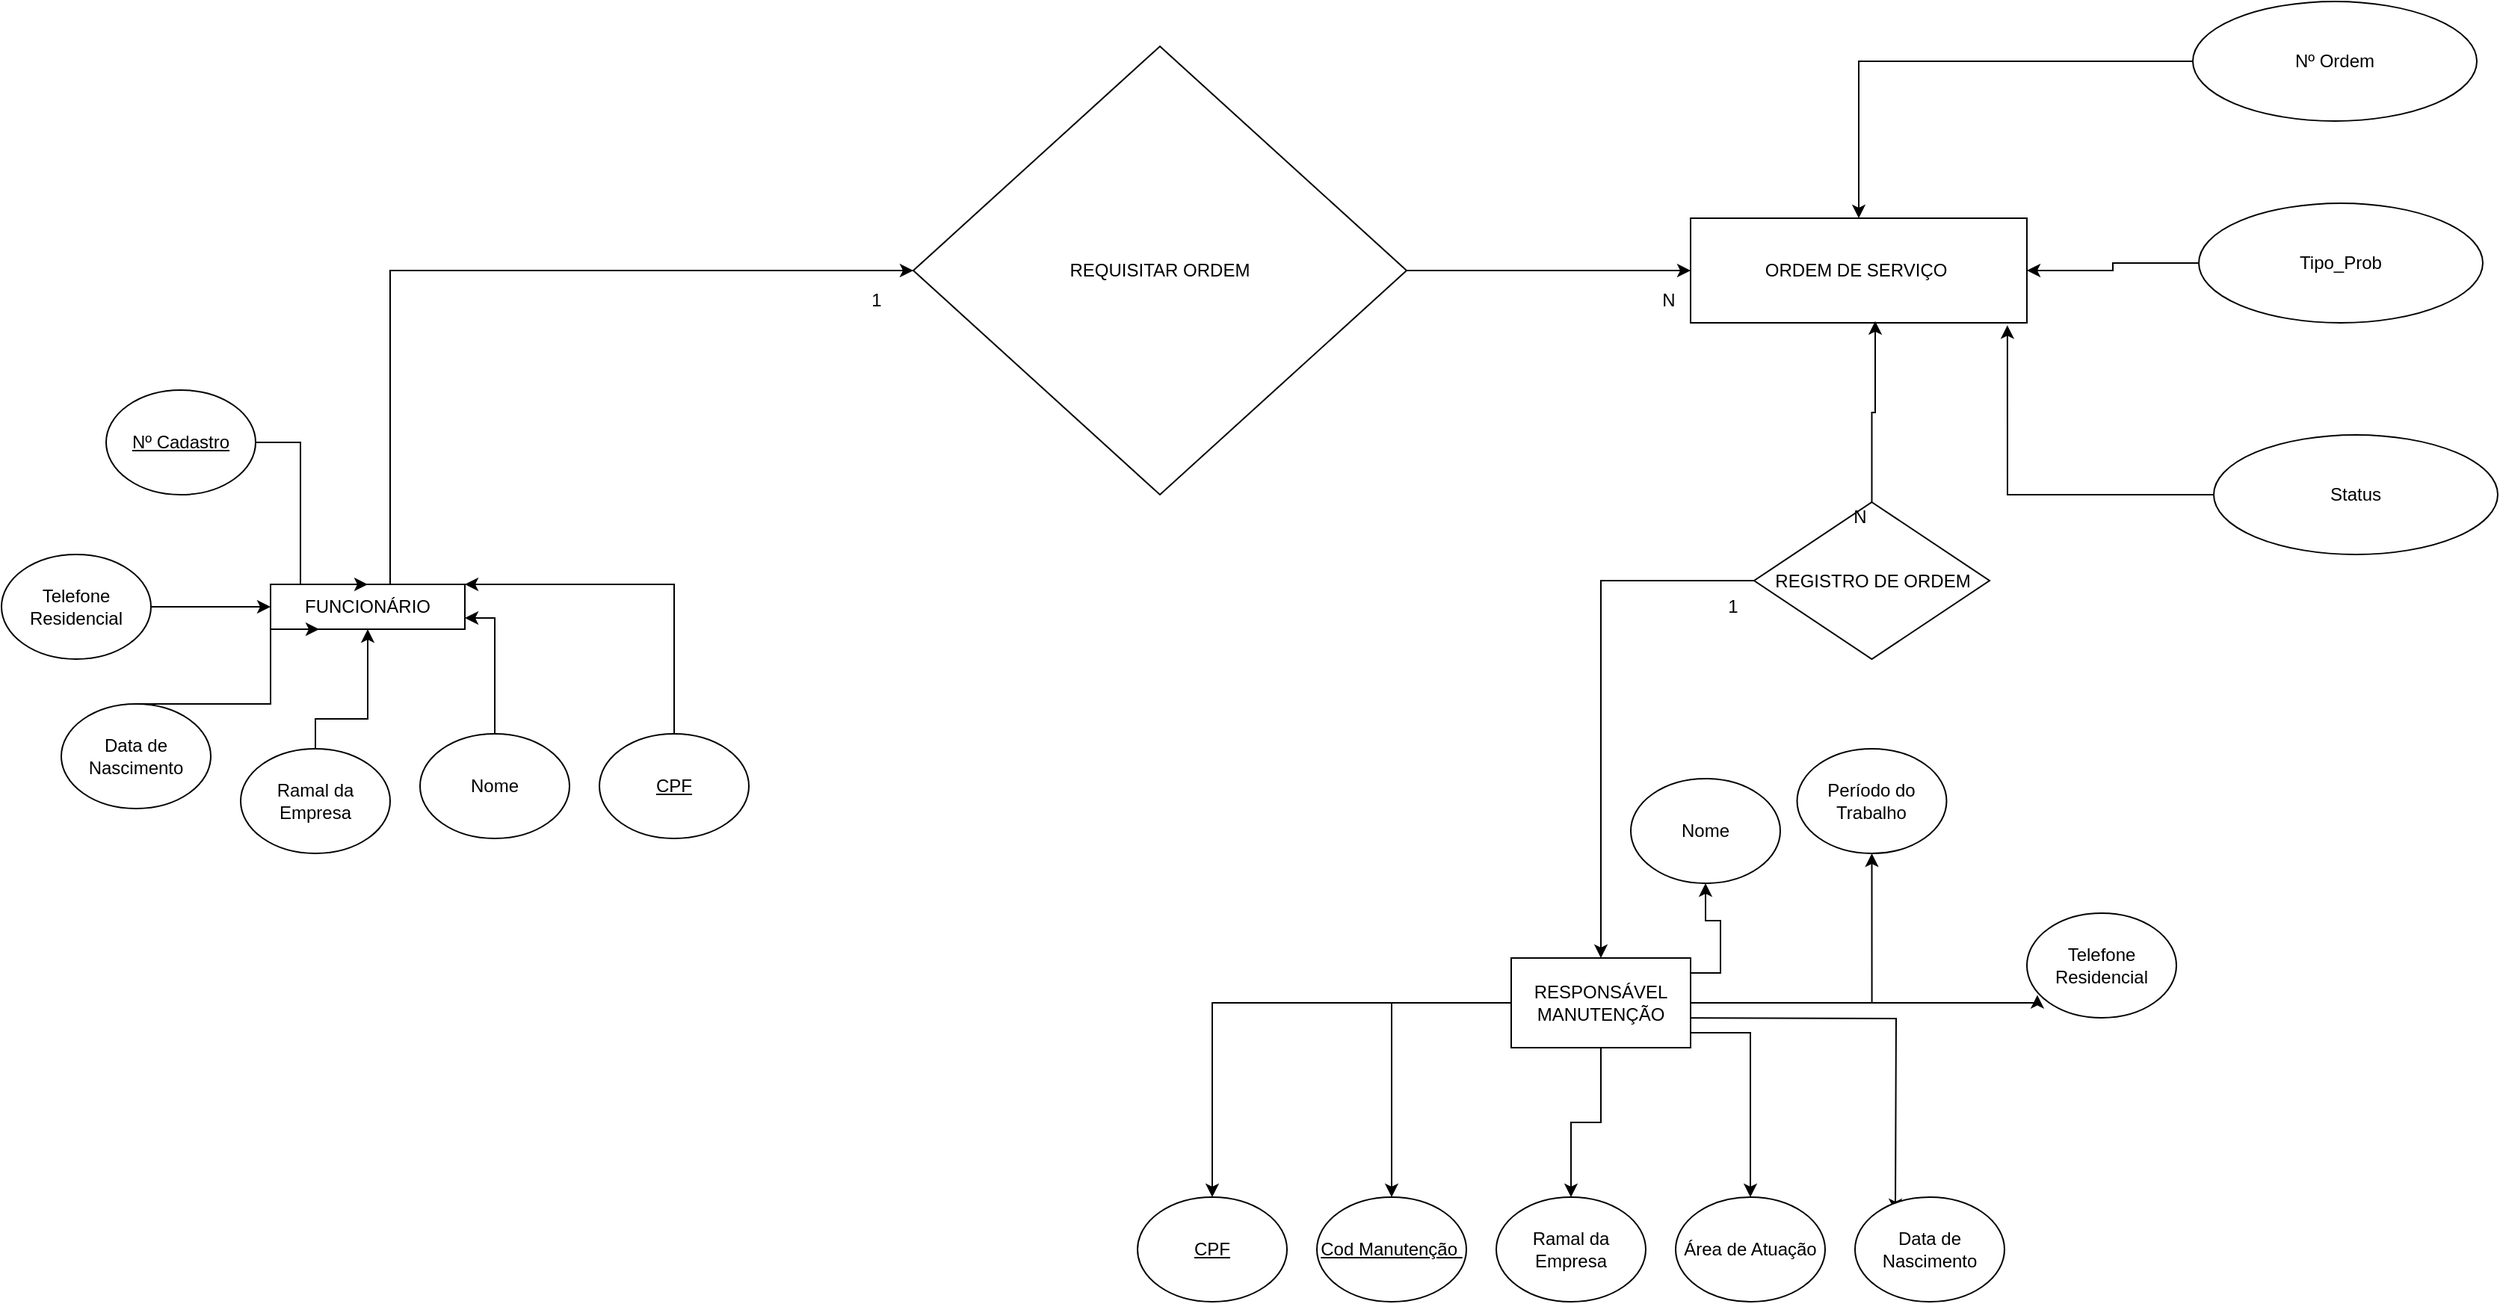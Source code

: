 <mxfile version="22.0.0" type="github">
  <diagram name="Página-1" id="XD9cKPiWCkFJjbjBGVho">
    <mxGraphModel dx="2852" dy="2289" grid="1" gridSize="10" guides="1" tooltips="1" connect="1" arrows="1" fold="1" page="1" pageScale="1" pageWidth="827" pageHeight="1169" math="0" shadow="0">
      <root>
        <mxCell id="0" />
        <mxCell id="1" parent="0" />
        <mxCell id="q5wCf1fJZccB8FJz6o2B-13" style="edgeStyle=orthogonalEdgeStyle;rounded=0;orthogonalLoop=1;jettySize=auto;html=1;entryX=0;entryY=0.5;entryDx=0;entryDy=0;" edge="1" parent="1" source="ufLfLCdkNuPUaUBysuUR-2" target="ufLfLCdkNuPUaUBysuUR-13">
          <mxGeometry relative="1" as="geometry">
            <Array as="points">
              <mxPoint x="-20" y="-340" />
            </Array>
          </mxGeometry>
        </mxCell>
        <mxCell id="ufLfLCdkNuPUaUBysuUR-2" value="FUNCIONÁRIO" style="rounded=0;whiteSpace=wrap;html=1;" parent="1" vertex="1">
          <mxGeometry x="-100" y="-130" width="130" height="30" as="geometry" />
        </mxCell>
        <mxCell id="q5wCf1fJZccB8FJz6o2B-11" style="edgeStyle=orthogonalEdgeStyle;rounded=0;orthogonalLoop=1;jettySize=auto;html=1;entryX=1;entryY=0.75;entryDx=0;entryDy=0;" edge="1" parent="1" source="ufLfLCdkNuPUaUBysuUR-3" target="ufLfLCdkNuPUaUBysuUR-2">
          <mxGeometry relative="1" as="geometry" />
        </mxCell>
        <mxCell id="ufLfLCdkNuPUaUBysuUR-3" value="Nome" style="ellipse;whiteSpace=wrap;html=1;" parent="1" vertex="1">
          <mxGeometry y="-30" width="100" height="70" as="geometry" />
        </mxCell>
        <mxCell id="q5wCf1fJZccB8FJz6o2B-12" style="edgeStyle=orthogonalEdgeStyle;rounded=0;orthogonalLoop=1;jettySize=auto;html=1;entryX=1;entryY=0;entryDx=0;entryDy=0;" edge="1" parent="1" source="ufLfLCdkNuPUaUBysuUR-4" target="ufLfLCdkNuPUaUBysuUR-2">
          <mxGeometry relative="1" as="geometry">
            <Array as="points">
              <mxPoint x="170" y="-130" />
            </Array>
          </mxGeometry>
        </mxCell>
        <mxCell id="ufLfLCdkNuPUaUBysuUR-4" value="&lt;u style=&quot;border-color: var(--border-color);&quot;&gt;CPF&lt;/u&gt;" style="ellipse;whiteSpace=wrap;html=1;" parent="1" vertex="1">
          <mxGeometry x="120" y="-30" width="100" height="70" as="geometry" />
        </mxCell>
        <mxCell id="q5wCf1fJZccB8FJz6o2B-9" style="edgeStyle=orthogonalEdgeStyle;rounded=0;orthogonalLoop=1;jettySize=auto;html=1;entryX=0.25;entryY=1;entryDx=0;entryDy=0;" edge="1" parent="1" source="ufLfLCdkNuPUaUBysuUR-5" target="ufLfLCdkNuPUaUBysuUR-2">
          <mxGeometry relative="1" as="geometry">
            <Array as="points">
              <mxPoint x="-100" y="-50" />
              <mxPoint x="-100" y="-100" />
            </Array>
          </mxGeometry>
        </mxCell>
        <mxCell id="ufLfLCdkNuPUaUBysuUR-5" value="Data de Nascimento" style="ellipse;whiteSpace=wrap;html=1;" parent="1" vertex="1">
          <mxGeometry x="-240" y="-50" width="100" height="70" as="geometry" />
        </mxCell>
        <mxCell id="q5wCf1fJZccB8FJz6o2B-8" style="edgeStyle=orthogonalEdgeStyle;rounded=0;orthogonalLoop=1;jettySize=auto;html=1;entryX=0;entryY=0.5;entryDx=0;entryDy=0;" edge="1" parent="1" source="ufLfLCdkNuPUaUBysuUR-7" target="ufLfLCdkNuPUaUBysuUR-2">
          <mxGeometry relative="1" as="geometry" />
        </mxCell>
        <mxCell id="ufLfLCdkNuPUaUBysuUR-7" value="Telefone Residencial" style="ellipse;whiteSpace=wrap;html=1;" parent="1" vertex="1">
          <mxGeometry x="-280" y="-150" width="100" height="70" as="geometry" />
        </mxCell>
        <mxCell id="q5wCf1fJZccB8FJz6o2B-10" style="edgeStyle=orthogonalEdgeStyle;rounded=0;orthogonalLoop=1;jettySize=auto;html=1;" edge="1" parent="1" source="ufLfLCdkNuPUaUBysuUR-8" target="ufLfLCdkNuPUaUBysuUR-2">
          <mxGeometry relative="1" as="geometry">
            <Array as="points">
              <mxPoint x="-70" y="-40" />
              <mxPoint x="-35" y="-40" />
            </Array>
          </mxGeometry>
        </mxCell>
        <mxCell id="ufLfLCdkNuPUaUBysuUR-8" value="Ramal da Empresa" style="ellipse;whiteSpace=wrap;html=1;" parent="1" vertex="1">
          <mxGeometry x="-120" y="-20" width="100" height="70" as="geometry" />
        </mxCell>
        <mxCell id="q5wCf1fJZccB8FJz6o2B-15" value="" style="edgeStyle=orthogonalEdgeStyle;rounded=0;orthogonalLoop=1;jettySize=auto;html=1;" edge="1" parent="1" source="ufLfLCdkNuPUaUBysuUR-13" target="q5wCf1fJZccB8FJz6o2B-14">
          <mxGeometry relative="1" as="geometry" />
        </mxCell>
        <mxCell id="ufLfLCdkNuPUaUBysuUR-13" value="&lt;div style=&quot;text-align: left;&quot;&gt;REQUISITAR ORDEM&lt;/div&gt;" style="rhombus;whiteSpace=wrap;html=1;" parent="1" vertex="1">
          <mxGeometry x="330" y="-490" width="330" height="300" as="geometry" />
        </mxCell>
        <mxCell id="q5wCf1fJZccB8FJz6o2B-29" style="edgeStyle=orthogonalEdgeStyle;rounded=0;orthogonalLoop=1;jettySize=auto;html=1;" edge="1" parent="1" source="ufLfLCdkNuPUaUBysuUR-14" target="ufLfLCdkNuPUaUBysuUR-62">
          <mxGeometry relative="1" as="geometry" />
        </mxCell>
        <mxCell id="q5wCf1fJZccB8FJz6o2B-30" style="edgeStyle=orthogonalEdgeStyle;rounded=0;orthogonalLoop=1;jettySize=auto;html=1;entryX=0.5;entryY=0;entryDx=0;entryDy=0;" edge="1" parent="1" source="ufLfLCdkNuPUaUBysuUR-14" target="ufLfLCdkNuPUaUBysuUR-61">
          <mxGeometry relative="1" as="geometry" />
        </mxCell>
        <mxCell id="q5wCf1fJZccB8FJz6o2B-31" style="edgeStyle=orthogonalEdgeStyle;rounded=0;orthogonalLoop=1;jettySize=auto;html=1;" edge="1" parent="1" source="ufLfLCdkNuPUaUBysuUR-14" target="ufLfLCdkNuPUaUBysuUR-65">
          <mxGeometry relative="1" as="geometry" />
        </mxCell>
        <mxCell id="q5wCf1fJZccB8FJz6o2B-32" style="edgeStyle=orthogonalEdgeStyle;rounded=0;orthogonalLoop=1;jettySize=auto;html=1;" edge="1" parent="1" source="ufLfLCdkNuPUaUBysuUR-14" target="ufLfLCdkNuPUaUBysuUR-44">
          <mxGeometry relative="1" as="geometry">
            <Array as="points">
              <mxPoint x="890" y="170" />
            </Array>
          </mxGeometry>
        </mxCell>
        <mxCell id="q5wCf1fJZccB8FJz6o2B-33" style="edgeStyle=orthogonalEdgeStyle;rounded=0;orthogonalLoop=1;jettySize=auto;html=1;" edge="1" parent="1">
          <mxGeometry relative="1" as="geometry">
            <mxPoint x="827.0" y="160.0" as="sourcePoint" />
            <mxPoint x="987.0" y="290" as="targetPoint" />
          </mxGeometry>
        </mxCell>
        <mxCell id="q5wCf1fJZccB8FJz6o2B-34" style="edgeStyle=orthogonalEdgeStyle;rounded=0;orthogonalLoop=1;jettySize=auto;html=1;" edge="1" parent="1" source="ufLfLCdkNuPUaUBysuUR-14" target="q5wCf1fJZccB8FJz6o2B-28">
          <mxGeometry relative="1" as="geometry">
            <Array as="points">
              <mxPoint x="870" y="130" />
              <mxPoint x="870" y="95" />
              <mxPoint x="860" y="95" />
            </Array>
          </mxGeometry>
        </mxCell>
        <mxCell id="ufLfLCdkNuPUaUBysuUR-14" value="RESPONSÁVEL MANUTENÇÃO" style="whiteSpace=wrap;html=1;" parent="1" vertex="1">
          <mxGeometry x="730" y="120" width="120" height="60" as="geometry" />
        </mxCell>
        <mxCell id="ufLfLCdkNuPUaUBysuUR-44" value="Área de Atuação" style="ellipse;whiteSpace=wrap;html=1;" parent="1" vertex="1">
          <mxGeometry x="840" y="280" width="100" height="70" as="geometry" />
        </mxCell>
        <mxCell id="ufLfLCdkNuPUaUBysuUR-45" value="Período do Trabalho" style="ellipse;whiteSpace=wrap;html=1;" parent="1" vertex="1">
          <mxGeometry x="921.25" y="-20" width="100" height="70" as="geometry" />
        </mxCell>
        <mxCell id="q5wCf1fJZccB8FJz6o2B-35" style="edgeStyle=orthogonalEdgeStyle;rounded=0;orthogonalLoop=1;jettySize=auto;html=1;" edge="1" parent="1" source="ufLfLCdkNuPUaUBysuUR-58" target="ufLfLCdkNuPUaUBysuUR-14">
          <mxGeometry relative="1" as="geometry" />
        </mxCell>
        <mxCell id="ufLfLCdkNuPUaUBysuUR-58" value="REGISTRO DE ORDEM" style="rhombus;whiteSpace=wrap;html=1;" parent="1" vertex="1">
          <mxGeometry x="892.5" y="-185" width="157.5" height="105" as="geometry" />
        </mxCell>
        <mxCell id="ufLfLCdkNuPUaUBysuUR-61" value="&lt;u&gt;Cod Manutenção&amp;nbsp;&lt;/u&gt;" style="ellipse;whiteSpace=wrap;html=1;" parent="1" vertex="1">
          <mxGeometry x="600" y="280" width="100" height="70" as="geometry" />
        </mxCell>
        <mxCell id="ufLfLCdkNuPUaUBysuUR-62" value="&lt;u&gt;CPF&lt;/u&gt;" style="ellipse;whiteSpace=wrap;html=1;" parent="1" vertex="1">
          <mxGeometry x="480" y="280" width="100" height="70" as="geometry" />
        </mxCell>
        <mxCell id="ufLfLCdkNuPUaUBysuUR-63" value="Data de Nascimento" style="ellipse;whiteSpace=wrap;html=1;" parent="1" vertex="1">
          <mxGeometry x="960" y="280" width="100" height="70" as="geometry" />
        </mxCell>
        <mxCell id="ufLfLCdkNuPUaUBysuUR-64" value="Telefone Residencial" style="ellipse;whiteSpace=wrap;html=1;" parent="1" vertex="1">
          <mxGeometry x="1075" y="90" width="100" height="70" as="geometry" />
        </mxCell>
        <mxCell id="ufLfLCdkNuPUaUBysuUR-65" value="Ramal da Empresa" style="ellipse;whiteSpace=wrap;html=1;" parent="1" vertex="1">
          <mxGeometry x="720" y="280" width="100" height="70" as="geometry" />
        </mxCell>
        <mxCell id="q5wCf1fJZccB8FJz6o2B-7" style="edgeStyle=orthogonalEdgeStyle;rounded=0;orthogonalLoop=1;jettySize=auto;html=1;entryX=0.5;entryY=0;entryDx=0;entryDy=0;" edge="1" parent="1" source="q5wCf1fJZccB8FJz6o2B-6" target="ufLfLCdkNuPUaUBysuUR-2">
          <mxGeometry relative="1" as="geometry">
            <Array as="points">
              <mxPoint x="-80" y="-225" />
              <mxPoint x="-80" y="-130" />
            </Array>
          </mxGeometry>
        </mxCell>
        <mxCell id="q5wCf1fJZccB8FJz6o2B-6" value="&lt;u&gt;Nº Cadastro&lt;/u&gt;" style="ellipse;whiteSpace=wrap;html=1;" vertex="1" parent="1">
          <mxGeometry x="-210" y="-260" width="100" height="70" as="geometry" />
        </mxCell>
        <mxCell id="q5wCf1fJZccB8FJz6o2B-14" value="ORDEM DE SERVIÇO&amp;nbsp;" style="whiteSpace=wrap;html=1;" vertex="1" parent="1">
          <mxGeometry x="850" y="-375" width="225" height="70" as="geometry" />
        </mxCell>
        <mxCell id="q5wCf1fJZccB8FJz6o2B-25" style="edgeStyle=orthogonalEdgeStyle;rounded=0;orthogonalLoop=1;jettySize=auto;html=1;" edge="1" parent="1" source="q5wCf1fJZccB8FJz6o2B-20" target="q5wCf1fJZccB8FJz6o2B-14">
          <mxGeometry relative="1" as="geometry" />
        </mxCell>
        <mxCell id="q5wCf1fJZccB8FJz6o2B-20" value="Nº Ordem" style="ellipse;whiteSpace=wrap;html=1;" vertex="1" parent="1">
          <mxGeometry x="1186" y="-520" width="190" height="80" as="geometry" />
        </mxCell>
        <mxCell id="q5wCf1fJZccB8FJz6o2B-24" style="edgeStyle=orthogonalEdgeStyle;rounded=0;orthogonalLoop=1;jettySize=auto;html=1;" edge="1" parent="1" source="q5wCf1fJZccB8FJz6o2B-21" target="q5wCf1fJZccB8FJz6o2B-14">
          <mxGeometry relative="1" as="geometry" />
        </mxCell>
        <mxCell id="q5wCf1fJZccB8FJz6o2B-21" value="Tipo_Prob" style="ellipse;whiteSpace=wrap;html=1;" vertex="1" parent="1">
          <mxGeometry x="1190" y="-385" width="190" height="80" as="geometry" />
        </mxCell>
        <mxCell id="q5wCf1fJZccB8FJz6o2B-22" value="Status" style="ellipse;whiteSpace=wrap;html=1;" vertex="1" parent="1">
          <mxGeometry x="1200" y="-230" width="190" height="80" as="geometry" />
        </mxCell>
        <mxCell id="q5wCf1fJZccB8FJz6o2B-23" style="edgeStyle=orthogonalEdgeStyle;rounded=0;orthogonalLoop=1;jettySize=auto;html=1;entryX=0.942;entryY=1.024;entryDx=0;entryDy=0;entryPerimeter=0;" edge="1" parent="1" source="q5wCf1fJZccB8FJz6o2B-22" target="q5wCf1fJZccB8FJz6o2B-14">
          <mxGeometry relative="1" as="geometry" />
        </mxCell>
        <mxCell id="q5wCf1fJZccB8FJz6o2B-26" style="edgeStyle=orthogonalEdgeStyle;rounded=0;orthogonalLoop=1;jettySize=auto;html=1;entryX=0.549;entryY=0.984;entryDx=0;entryDy=0;entryPerimeter=0;" edge="1" parent="1" source="ufLfLCdkNuPUaUBysuUR-58" target="q5wCf1fJZccB8FJz6o2B-14">
          <mxGeometry relative="1" as="geometry" />
        </mxCell>
        <mxCell id="q5wCf1fJZccB8FJz6o2B-28" value="Nome" style="ellipse;whiteSpace=wrap;html=1;" vertex="1" parent="1">
          <mxGeometry x="810" width="100" height="70" as="geometry" />
        </mxCell>
        <mxCell id="q5wCf1fJZccB8FJz6o2B-36" style="edgeStyle=orthogonalEdgeStyle;rounded=0;orthogonalLoop=1;jettySize=auto;html=1;" edge="1" parent="1" source="ufLfLCdkNuPUaUBysuUR-14" target="ufLfLCdkNuPUaUBysuUR-45">
          <mxGeometry relative="1" as="geometry">
            <mxPoint x="792.7" y="140.5" as="sourcePoint" />
            <mxPoint x="960.0" y="40" as="targetPoint" />
          </mxGeometry>
        </mxCell>
        <mxCell id="q5wCf1fJZccB8FJz6o2B-37" style="edgeStyle=orthogonalEdgeStyle;rounded=0;orthogonalLoop=1;jettySize=auto;html=1;entryX=0.07;entryY=0.783;entryDx=0;entryDy=0;entryPerimeter=0;" edge="1" parent="1" source="ufLfLCdkNuPUaUBysuUR-14" target="ufLfLCdkNuPUaUBysuUR-64">
          <mxGeometry relative="1" as="geometry">
            <Array as="points">
              <mxPoint x="1082" y="150" />
            </Array>
          </mxGeometry>
        </mxCell>
        <mxCell id="q5wCf1fJZccB8FJz6o2B-39" value="1" style="text;html=1;align=center;verticalAlign=middle;resizable=0;points=[];autosize=1;strokeColor=none;fillColor=none;" vertex="1" parent="1">
          <mxGeometry x="290" y="-335" width="30" height="30" as="geometry" />
        </mxCell>
        <mxCell id="q5wCf1fJZccB8FJz6o2B-40" value="N" style="text;html=1;align=center;verticalAlign=middle;resizable=0;points=[];autosize=1;strokeColor=none;fillColor=none;" vertex="1" parent="1">
          <mxGeometry x="820" y="-335" width="30" height="30" as="geometry" />
        </mxCell>
        <mxCell id="q5wCf1fJZccB8FJz6o2B-41" value="N" style="text;html=1;align=center;verticalAlign=middle;resizable=0;points=[];autosize=1;strokeColor=none;fillColor=none;" vertex="1" parent="1">
          <mxGeometry x="947.5" y="-190" width="30" height="30" as="geometry" />
        </mxCell>
        <mxCell id="q5wCf1fJZccB8FJz6o2B-42" value="1" style="text;html=1;align=center;verticalAlign=middle;resizable=0;points=[];autosize=1;strokeColor=none;fillColor=none;" vertex="1" parent="1">
          <mxGeometry x="862.5" y="-130" width="30" height="30" as="geometry" />
        </mxCell>
      </root>
    </mxGraphModel>
  </diagram>
</mxfile>

